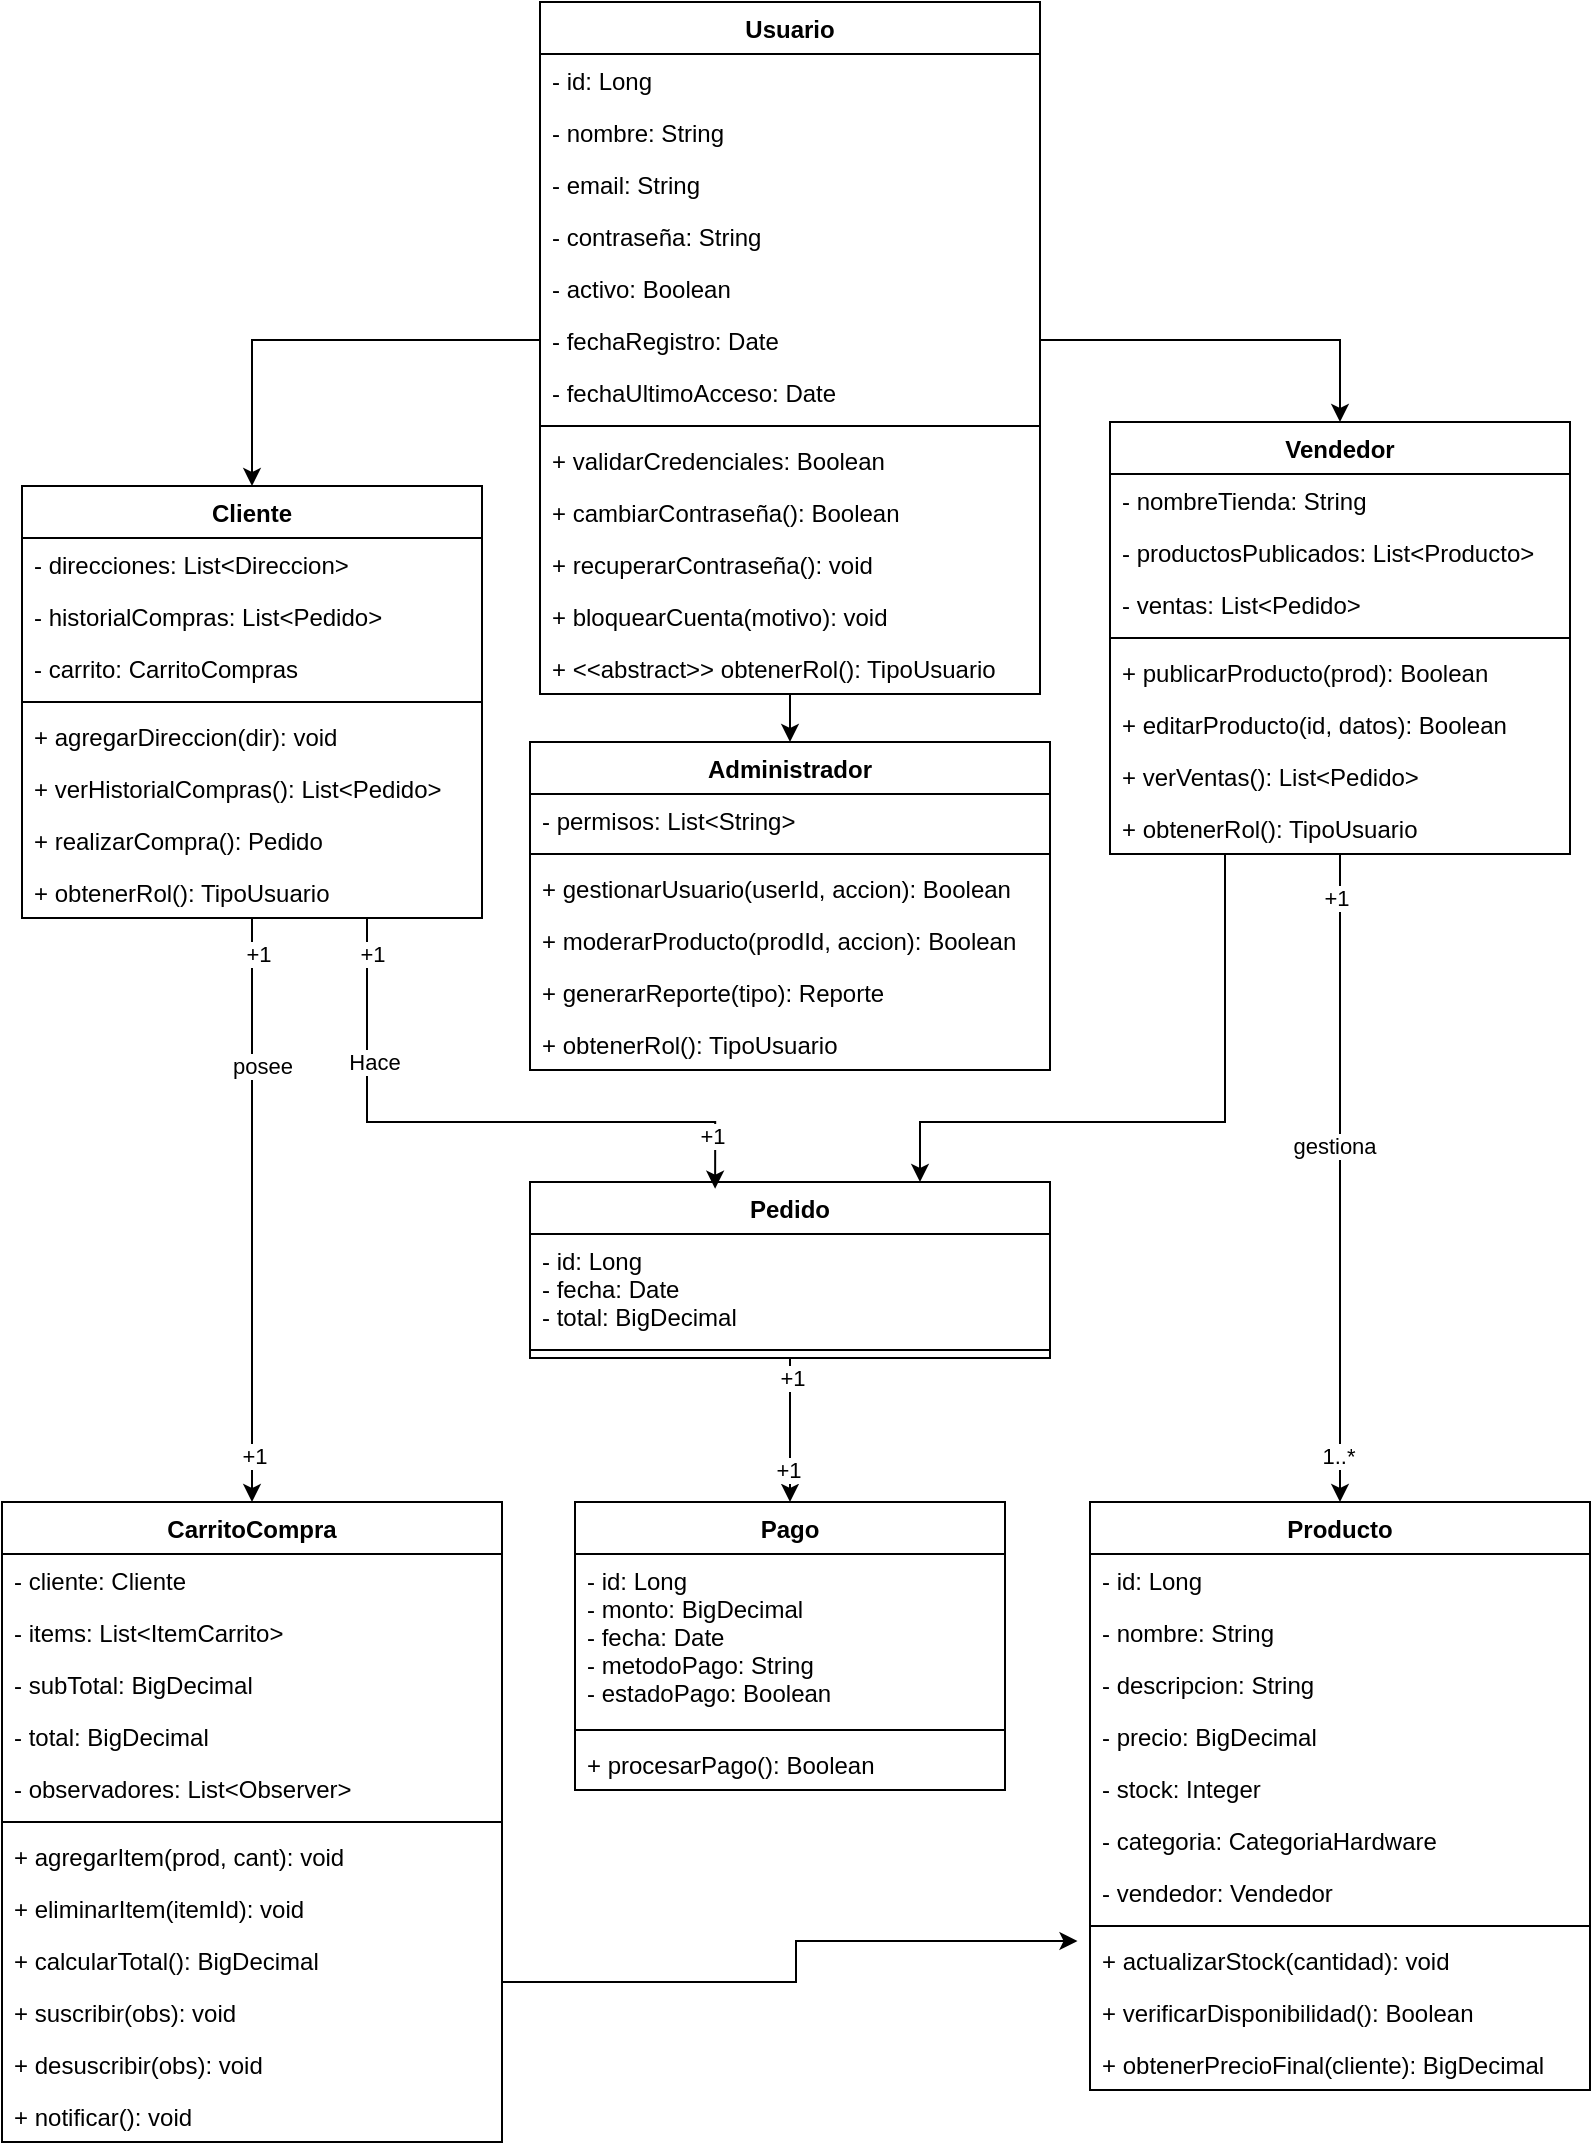 <mxfile version="28.1.2">
  <diagram name="Página-1" id="jW9kbuQpjOdJ_0OzDTJN">
    <mxGraphModel dx="1864" dy="1172" grid="1" gridSize="10" guides="1" tooltips="1" connect="1" arrows="1" fold="1" page="1" pageScale="1" pageWidth="827" pageHeight="1169" math="0" shadow="0">
      <root>
        <mxCell id="0" />
        <mxCell id="1" parent="0" />
        <mxCell id="L4ZC7dG618Y837TacCDB-95" style="edgeStyle=orthogonalEdgeStyle;rounded=0;orthogonalLoop=1;jettySize=auto;html=1;entryX=0.5;entryY=0;entryDx=0;entryDy=0;" parent="1" source="L4ZC7dG618Y837TacCDB-1" target="L4ZC7dG618Y837TacCDB-33" edge="1">
          <mxGeometry relative="1" as="geometry" />
        </mxCell>
        <mxCell id="L4ZC7dG618Y837TacCDB-1" value="Usuario" style="swimlane;fontStyle=1;childLayout=stackLayout;horizontal=1;startSize=26;horizontalStack=0;resizeParent=1;resizeParentMax=0;resizeLast=0;collapsible=1;marginBottom=0;" parent="1" vertex="1">
          <mxGeometry x="-545" y="20" width="250" height="346" as="geometry" />
        </mxCell>
        <mxCell id="L4ZC7dG618Y837TacCDB-2" value="- id: Long" style="text;strokeColor=none;fillColor=none;align=left;verticalAlign=top;spacingLeft=4;spacingRight=4;overflow=hidden;rotatable=0;points=[[0,0.5],[1,0.5]];portConstraint=eastwest;" parent="L4ZC7dG618Y837TacCDB-1" vertex="1">
          <mxGeometry y="26" width="250" height="26" as="geometry" />
        </mxCell>
        <mxCell id="L4ZC7dG618Y837TacCDB-3" value="- nombre: String" style="text;strokeColor=none;fillColor=none;align=left;verticalAlign=top;spacingLeft=4;spacingRight=4;overflow=hidden;rotatable=0;points=[[0,0.5],[1,0.5]];portConstraint=eastwest;" parent="L4ZC7dG618Y837TacCDB-1" vertex="1">
          <mxGeometry y="52" width="250" height="26" as="geometry" />
        </mxCell>
        <mxCell id="L4ZC7dG618Y837TacCDB-4" value="- email: String" style="text;strokeColor=none;fillColor=none;align=left;verticalAlign=top;spacingLeft=4;spacingRight=4;overflow=hidden;rotatable=0;points=[[0,0.5],[1,0.5]];portConstraint=eastwest;" parent="L4ZC7dG618Y837TacCDB-1" vertex="1">
          <mxGeometry y="78" width="250" height="26" as="geometry" />
        </mxCell>
        <mxCell id="L4ZC7dG618Y837TacCDB-5" value="- contraseña: String" style="text;strokeColor=none;fillColor=none;align=left;verticalAlign=top;spacingLeft=4;spacingRight=4;overflow=hidden;rotatable=0;points=[[0,0.5],[1,0.5]];portConstraint=eastwest;" parent="L4ZC7dG618Y837TacCDB-1" vertex="1">
          <mxGeometry y="104" width="250" height="26" as="geometry" />
        </mxCell>
        <mxCell id="L4ZC7dG618Y837TacCDB-6" value="- activo: Boolean" style="text;strokeColor=none;fillColor=none;align=left;verticalAlign=top;spacingLeft=4;spacingRight=4;overflow=hidden;rotatable=0;points=[[0,0.5],[1,0.5]];portConstraint=eastwest;" parent="L4ZC7dG618Y837TacCDB-1" vertex="1">
          <mxGeometry y="130" width="250" height="26" as="geometry" />
        </mxCell>
        <mxCell id="L4ZC7dG618Y837TacCDB-7" value="- fechaRegistro: Date" style="text;strokeColor=none;fillColor=none;align=left;verticalAlign=top;spacingLeft=4;spacingRight=4;overflow=hidden;rotatable=0;points=[[0,0.5],[1,0.5]];portConstraint=eastwest;" parent="L4ZC7dG618Y837TacCDB-1" vertex="1">
          <mxGeometry y="156" width="250" height="26" as="geometry" />
        </mxCell>
        <mxCell id="L4ZC7dG618Y837TacCDB-8" value="- fechaUltimoAcceso: Date" style="text;strokeColor=none;fillColor=none;align=left;verticalAlign=top;spacingLeft=4;spacingRight=4;overflow=hidden;rotatable=0;points=[[0,0.5],[1,0.5]];portConstraint=eastwest;" parent="L4ZC7dG618Y837TacCDB-1" vertex="1">
          <mxGeometry y="182" width="250" height="26" as="geometry" />
        </mxCell>
        <mxCell id="L4ZC7dG618Y837TacCDB-9" value="" style="line;strokeWidth=1;fillColor=none;align=left;verticalAlign=middle;spacingTop=-1;spacingLeft=3;spacingRight=3;rotatable=0;labelPosition=right;points=[];portConstraint=eastwest;" parent="L4ZC7dG618Y837TacCDB-1" vertex="1">
          <mxGeometry y="208" width="250" height="8" as="geometry" />
        </mxCell>
        <mxCell id="L4ZC7dG618Y837TacCDB-10" value="+ validarCredenciales: Boolean" style="text;strokeColor=none;fillColor=none;align=left;verticalAlign=top;spacingLeft=4;spacingRight=4;overflow=hidden;rotatable=0;points=[[0,0.5],[1,0.5]];portConstraint=eastwest;" parent="L4ZC7dG618Y837TacCDB-1" vertex="1">
          <mxGeometry y="216" width="250" height="26" as="geometry" />
        </mxCell>
        <mxCell id="L4ZC7dG618Y837TacCDB-11" value="+ cambiarContraseña(): Boolean" style="text;strokeColor=none;fillColor=none;align=left;verticalAlign=top;spacingLeft=4;spacingRight=4;overflow=hidden;rotatable=0;points=[[0,0.5],[1,0.5]];portConstraint=eastwest;" parent="L4ZC7dG618Y837TacCDB-1" vertex="1">
          <mxGeometry y="242" width="250" height="26" as="geometry" />
        </mxCell>
        <mxCell id="L4ZC7dG618Y837TacCDB-12" value="+ recuperarContraseña(): void" style="text;strokeColor=none;fillColor=none;align=left;verticalAlign=top;spacingLeft=4;spacingRight=4;overflow=hidden;rotatable=0;points=[[0,0.5],[1,0.5]];portConstraint=eastwest;" parent="L4ZC7dG618Y837TacCDB-1" vertex="1">
          <mxGeometry y="268" width="250" height="26" as="geometry" />
        </mxCell>
        <mxCell id="L4ZC7dG618Y837TacCDB-13" value="+ bloquearCuenta(motivo): void" style="text;strokeColor=none;fillColor=none;align=left;verticalAlign=top;spacingLeft=4;spacingRight=4;overflow=hidden;rotatable=0;points=[[0,0.5],[1,0.5]];portConstraint=eastwest;" parent="L4ZC7dG618Y837TacCDB-1" vertex="1">
          <mxGeometry y="294" width="250" height="26" as="geometry" />
        </mxCell>
        <mxCell id="L4ZC7dG618Y837TacCDB-14" value="+ &lt;&lt;abstract&gt;&gt; obtenerRol(): TipoUsuario" style="text;strokeColor=none;fillColor=none;align=left;verticalAlign=top;spacingLeft=4;spacingRight=4;overflow=hidden;rotatable=0;points=[[0,0.5],[1,0.5]];portConstraint=eastwest;" parent="L4ZC7dG618Y837TacCDB-1" vertex="1">
          <mxGeometry y="320" width="250" height="26" as="geometry" />
        </mxCell>
        <mxCell id="L4ZC7dG618Y837TacCDB-98" style="edgeStyle=orthogonalEdgeStyle;rounded=0;orthogonalLoop=1;jettySize=auto;html=1;" parent="1" source="L4ZC7dG618Y837TacCDB-15" target="L4ZC7dG618Y837TacCDB-62" edge="1">
          <mxGeometry relative="1" as="geometry" />
        </mxCell>
        <mxCell id="L4ZC7dG618Y837TacCDB-100" value="posee" style="edgeLabel;html=1;align=center;verticalAlign=middle;resizable=0;points=[];" parent="L4ZC7dG618Y837TacCDB-98" vertex="1" connectable="0">
          <mxGeometry x="-0.498" y="5" relative="1" as="geometry">
            <mxPoint as="offset" />
          </mxGeometry>
        </mxCell>
        <mxCell id="mpcL3ybVl9JiHwsFbHi3-34" value="+1" style="edgeLabel;html=1;align=center;verticalAlign=middle;resizable=0;points=[];" vertex="1" connectable="0" parent="L4ZC7dG618Y837TacCDB-98">
          <mxGeometry x="-0.876" y="3" relative="1" as="geometry">
            <mxPoint as="offset" />
          </mxGeometry>
        </mxCell>
        <mxCell id="mpcL3ybVl9JiHwsFbHi3-35" value="+1" style="edgeLabel;html=1;align=center;verticalAlign=middle;resizable=0;points=[];" vertex="1" connectable="0" parent="L4ZC7dG618Y837TacCDB-98">
          <mxGeometry x="0.84" y="1" relative="1" as="geometry">
            <mxPoint as="offset" />
          </mxGeometry>
        </mxCell>
        <mxCell id="L4ZC7dG618Y837TacCDB-15" value="Cliente" style="swimlane;fontStyle=1;childLayout=stackLayout;horizontal=1;startSize=26;horizontalStack=0;resizeParent=1;resizeParentMax=0;resizeLast=0;collapsible=1;marginBottom=0;" parent="1" vertex="1">
          <mxGeometry x="-804" y="262" width="230" height="216" as="geometry" />
        </mxCell>
        <mxCell id="L4ZC7dG618Y837TacCDB-16" value="- direcciones: List&lt;Direccion&gt;" style="text;strokeColor=none;fillColor=none;align=left;verticalAlign=top;spacingLeft=4;spacingRight=4;overflow=hidden;rotatable=0;points=[[0,0.5],[1,0.5]];portConstraint=eastwest;" parent="L4ZC7dG618Y837TacCDB-15" vertex="1">
          <mxGeometry y="26" width="230" height="26" as="geometry" />
        </mxCell>
        <mxCell id="L4ZC7dG618Y837TacCDB-17" value="- historialCompras: List&lt;Pedido&gt;" style="text;strokeColor=none;fillColor=none;align=left;verticalAlign=top;spacingLeft=4;spacingRight=4;overflow=hidden;rotatable=0;points=[[0,0.5],[1,0.5]];portConstraint=eastwest;" parent="L4ZC7dG618Y837TacCDB-15" vertex="1">
          <mxGeometry y="52" width="230" height="26" as="geometry" />
        </mxCell>
        <mxCell id="L4ZC7dG618Y837TacCDB-18" value="- carrito: CarritoCompras" style="text;strokeColor=none;fillColor=none;align=left;verticalAlign=top;spacingLeft=4;spacingRight=4;overflow=hidden;rotatable=0;points=[[0,0.5],[1,0.5]];portConstraint=eastwest;" parent="L4ZC7dG618Y837TacCDB-15" vertex="1">
          <mxGeometry y="78" width="230" height="26" as="geometry" />
        </mxCell>
        <mxCell id="L4ZC7dG618Y837TacCDB-19" value="" style="line;strokeWidth=1;fillColor=none;align=left;verticalAlign=middle;spacingTop=-1;spacingLeft=3;spacingRight=3;rotatable=0;labelPosition=right;points=[];portConstraint=eastwest;" parent="L4ZC7dG618Y837TacCDB-15" vertex="1">
          <mxGeometry y="104" width="230" height="8" as="geometry" />
        </mxCell>
        <mxCell id="L4ZC7dG618Y837TacCDB-20" value="+ agregarDireccion(dir): void" style="text;strokeColor=none;fillColor=none;align=left;verticalAlign=top;spacingLeft=4;spacingRight=4;overflow=hidden;rotatable=0;points=[[0,0.5],[1,0.5]];portConstraint=eastwest;" parent="L4ZC7dG618Y837TacCDB-15" vertex="1">
          <mxGeometry y="112" width="230" height="26" as="geometry" />
        </mxCell>
        <mxCell id="L4ZC7dG618Y837TacCDB-21" value="+ verHistorialCompras(): List&lt;Pedido&gt;" style="text;strokeColor=none;fillColor=none;align=left;verticalAlign=top;spacingLeft=4;spacingRight=4;overflow=hidden;rotatable=0;points=[[0,0.5],[1,0.5]];portConstraint=eastwest;" parent="L4ZC7dG618Y837TacCDB-15" vertex="1">
          <mxGeometry y="138" width="230" height="26" as="geometry" />
        </mxCell>
        <mxCell id="L4ZC7dG618Y837TacCDB-22" value="+ realizarCompra(): Pedido" style="text;strokeColor=none;fillColor=none;align=left;verticalAlign=top;spacingLeft=4;spacingRight=4;overflow=hidden;rotatable=0;points=[[0,0.5],[1,0.5]];portConstraint=eastwest;" parent="L4ZC7dG618Y837TacCDB-15" vertex="1">
          <mxGeometry y="164" width="230" height="26" as="geometry" />
        </mxCell>
        <mxCell id="L4ZC7dG618Y837TacCDB-23" value="+ obtenerRol(): TipoUsuario" style="text;strokeColor=none;fillColor=none;align=left;verticalAlign=top;spacingLeft=4;spacingRight=4;overflow=hidden;rotatable=0;points=[[0,0.5],[1,0.5]];portConstraint=eastwest;" parent="L4ZC7dG618Y837TacCDB-15" vertex="1">
          <mxGeometry y="190" width="230" height="26" as="geometry" />
        </mxCell>
        <mxCell id="L4ZC7dG618Y837TacCDB-97" style="edgeStyle=orthogonalEdgeStyle;rounded=0;orthogonalLoop=1;jettySize=auto;html=1;" parent="1" source="L4ZC7dG618Y837TacCDB-24" target="L4ZC7dG618Y837TacCDB-40" edge="1">
          <mxGeometry relative="1" as="geometry" />
        </mxCell>
        <mxCell id="L4ZC7dG618Y837TacCDB-99" value="gestiona" style="edgeLabel;html=1;align=center;verticalAlign=middle;resizable=0;points=[];" parent="L4ZC7dG618Y837TacCDB-97" vertex="1" connectable="0">
          <mxGeometry x="-0.101" y="-4" relative="1" as="geometry">
            <mxPoint x="1" as="offset" />
          </mxGeometry>
        </mxCell>
        <mxCell id="mpcL3ybVl9JiHwsFbHi3-41" value="+1" style="edgeLabel;html=1;align=center;verticalAlign=middle;resizable=0;points=[];" vertex="1" connectable="0" parent="L4ZC7dG618Y837TacCDB-97">
          <mxGeometry x="-0.864" y="-2" relative="1" as="geometry">
            <mxPoint as="offset" />
          </mxGeometry>
        </mxCell>
        <mxCell id="mpcL3ybVl9JiHwsFbHi3-42" value="1..*" style="edgeLabel;html=1;align=center;verticalAlign=middle;resizable=0;points=[];" vertex="1" connectable="0" parent="L4ZC7dG618Y837TacCDB-97">
          <mxGeometry x="0.855" y="-1" relative="1" as="geometry">
            <mxPoint as="offset" />
          </mxGeometry>
        </mxCell>
        <mxCell id="mpcL3ybVl9JiHwsFbHi3-12" style="edgeStyle=orthogonalEdgeStyle;rounded=0;orthogonalLoop=1;jettySize=auto;html=1;exitX=0.25;exitY=1;exitDx=0;exitDy=0;entryX=0.75;entryY=0;entryDx=0;entryDy=0;" edge="1" parent="1" source="L4ZC7dG618Y837TacCDB-24" target="mpcL3ybVl9JiHwsFbHi3-3">
          <mxGeometry relative="1" as="geometry">
            <Array as="points">
              <mxPoint x="-202" y="580" />
              <mxPoint x="-355" y="580" />
            </Array>
          </mxGeometry>
        </mxCell>
        <mxCell id="L4ZC7dG618Y837TacCDB-24" value="Vendedor" style="swimlane;fontStyle=1;childLayout=stackLayout;horizontal=1;startSize=26;horizontalStack=0;resizeParent=1;resizeParentMax=0;resizeLast=0;collapsible=1;marginBottom=0;" parent="1" vertex="1">
          <mxGeometry x="-260" y="230" width="230" height="216" as="geometry" />
        </mxCell>
        <mxCell id="L4ZC7dG618Y837TacCDB-25" value="- nombreTienda: String" style="text;strokeColor=none;fillColor=none;align=left;verticalAlign=top;spacingLeft=4;spacingRight=4;overflow=hidden;rotatable=0;points=[[0,0.5],[1,0.5]];portConstraint=eastwest;" parent="L4ZC7dG618Y837TacCDB-24" vertex="1">
          <mxGeometry y="26" width="230" height="26" as="geometry" />
        </mxCell>
        <mxCell id="L4ZC7dG618Y837TacCDB-26" value="- productosPublicados: List&lt;Producto&gt;" style="text;strokeColor=none;fillColor=none;align=left;verticalAlign=top;spacingLeft=4;spacingRight=4;overflow=hidden;rotatable=0;points=[[0,0.5],[1,0.5]];portConstraint=eastwest;" parent="L4ZC7dG618Y837TacCDB-24" vertex="1">
          <mxGeometry y="52" width="230" height="26" as="geometry" />
        </mxCell>
        <mxCell id="L4ZC7dG618Y837TacCDB-27" value="- ventas: List&lt;Pedido&gt;" style="text;strokeColor=none;fillColor=none;align=left;verticalAlign=top;spacingLeft=4;spacingRight=4;overflow=hidden;rotatable=0;points=[[0,0.5],[1,0.5]];portConstraint=eastwest;" parent="L4ZC7dG618Y837TacCDB-24" vertex="1">
          <mxGeometry y="78" width="230" height="26" as="geometry" />
        </mxCell>
        <mxCell id="L4ZC7dG618Y837TacCDB-28" value="" style="line;strokeWidth=1;fillColor=none;align=left;verticalAlign=middle;spacingTop=-1;spacingLeft=3;spacingRight=3;rotatable=0;labelPosition=right;points=[];portConstraint=eastwest;" parent="L4ZC7dG618Y837TacCDB-24" vertex="1">
          <mxGeometry y="104" width="230" height="8" as="geometry" />
        </mxCell>
        <mxCell id="L4ZC7dG618Y837TacCDB-29" value="+ publicarProducto(prod): Boolean" style="text;strokeColor=none;fillColor=none;align=left;verticalAlign=top;spacingLeft=4;spacingRight=4;overflow=hidden;rotatable=0;points=[[0,0.5],[1,0.5]];portConstraint=eastwest;" parent="L4ZC7dG618Y837TacCDB-24" vertex="1">
          <mxGeometry y="112" width="230" height="26" as="geometry" />
        </mxCell>
        <mxCell id="L4ZC7dG618Y837TacCDB-30" value="+ editarProducto(id, datos): Boolean" style="text;strokeColor=none;fillColor=none;align=left;verticalAlign=top;spacingLeft=4;spacingRight=4;overflow=hidden;rotatable=0;points=[[0,0.5],[1,0.5]];portConstraint=eastwest;" parent="L4ZC7dG618Y837TacCDB-24" vertex="1">
          <mxGeometry y="138" width="230" height="26" as="geometry" />
        </mxCell>
        <mxCell id="L4ZC7dG618Y837TacCDB-31" value="+ verVentas(): List&lt;Pedido&gt;" style="text;strokeColor=none;fillColor=none;align=left;verticalAlign=top;spacingLeft=4;spacingRight=4;overflow=hidden;rotatable=0;points=[[0,0.5],[1,0.5]];portConstraint=eastwest;" parent="L4ZC7dG618Y837TacCDB-24" vertex="1">
          <mxGeometry y="164" width="230" height="26" as="geometry" />
        </mxCell>
        <mxCell id="L4ZC7dG618Y837TacCDB-32" value="+ obtenerRol(): TipoUsuario" style="text;strokeColor=none;fillColor=none;align=left;verticalAlign=top;spacingLeft=4;spacingRight=4;overflow=hidden;rotatable=0;points=[[0,0.5],[1,0.5]];portConstraint=eastwest;" parent="L4ZC7dG618Y837TacCDB-24" vertex="1">
          <mxGeometry y="190" width="230" height="26" as="geometry" />
        </mxCell>
        <mxCell id="L4ZC7dG618Y837TacCDB-33" value="Administrador" style="swimlane;fontStyle=1;childLayout=stackLayout;horizontal=1;startSize=26;horizontalStack=0;resizeParent=1;resizeParentMax=0;resizeLast=0;collapsible=1;marginBottom=0;" parent="1" vertex="1">
          <mxGeometry x="-550" y="390" width="260" height="164" as="geometry" />
        </mxCell>
        <mxCell id="L4ZC7dG618Y837TacCDB-34" value="- permisos: List&lt;String&gt;" style="text;strokeColor=none;fillColor=none;align=left;verticalAlign=top;spacingLeft=4;spacingRight=4;overflow=hidden;rotatable=0;points=[[0,0.5],[1,0.5]];portConstraint=eastwest;" parent="L4ZC7dG618Y837TacCDB-33" vertex="1">
          <mxGeometry y="26" width="260" height="26" as="geometry" />
        </mxCell>
        <mxCell id="L4ZC7dG618Y837TacCDB-35" value="" style="line;strokeWidth=1;fillColor=none;align=left;verticalAlign=middle;spacingTop=-1;spacingLeft=3;spacingRight=3;rotatable=0;labelPosition=right;points=[];portConstraint=eastwest;" parent="L4ZC7dG618Y837TacCDB-33" vertex="1">
          <mxGeometry y="52" width="260" height="8" as="geometry" />
        </mxCell>
        <mxCell id="L4ZC7dG618Y837TacCDB-36" value="+ gestionarUsuario(userId, accion): Boolean" style="text;strokeColor=none;fillColor=none;align=left;verticalAlign=top;spacingLeft=4;spacingRight=4;overflow=hidden;rotatable=0;points=[[0,0.5],[1,0.5]];portConstraint=eastwest;" parent="L4ZC7dG618Y837TacCDB-33" vertex="1">
          <mxGeometry y="60" width="260" height="26" as="geometry" />
        </mxCell>
        <mxCell id="L4ZC7dG618Y837TacCDB-37" value="+ moderarProducto(prodId, accion): Boolean" style="text;strokeColor=none;fillColor=none;align=left;verticalAlign=top;spacingLeft=4;spacingRight=4;overflow=hidden;rotatable=0;points=[[0,0.5],[1,0.5]];portConstraint=eastwest;" parent="L4ZC7dG618Y837TacCDB-33" vertex="1">
          <mxGeometry y="86" width="260" height="26" as="geometry" />
        </mxCell>
        <mxCell id="L4ZC7dG618Y837TacCDB-38" value="+ generarReporte(tipo): Reporte" style="text;strokeColor=none;fillColor=none;align=left;verticalAlign=top;spacingLeft=4;spacingRight=4;overflow=hidden;rotatable=0;points=[[0,0.5],[1,0.5]];portConstraint=eastwest;" parent="L4ZC7dG618Y837TacCDB-33" vertex="1">
          <mxGeometry y="112" width="260" height="26" as="geometry" />
        </mxCell>
        <mxCell id="L4ZC7dG618Y837TacCDB-39" value="+ obtenerRol(): TipoUsuario" style="text;strokeColor=none;fillColor=none;align=left;verticalAlign=top;spacingLeft=4;spacingRight=4;overflow=hidden;rotatable=0;points=[[0,0.5],[1,0.5]];portConstraint=eastwest;" parent="L4ZC7dG618Y837TacCDB-33" vertex="1">
          <mxGeometry y="138" width="260" height="26" as="geometry" />
        </mxCell>
        <mxCell id="L4ZC7dG618Y837TacCDB-40" value="Producto" style="swimlane;fontStyle=1;childLayout=stackLayout;horizontal=1;startSize=26;horizontalStack=0;resizeParent=1;resizeParentMax=0;resizeLast=0;collapsible=1;marginBottom=0;" parent="1" vertex="1">
          <mxGeometry x="-270" y="770" width="250" height="294" as="geometry" />
        </mxCell>
        <mxCell id="L4ZC7dG618Y837TacCDB-41" value="- id: Long" style="text;strokeColor=none;fillColor=none;align=left;verticalAlign=top;spacingLeft=4;spacingRight=4;overflow=hidden;rotatable=0;points=[[0,0.5],[1,0.5]];portConstraint=eastwest;" parent="L4ZC7dG618Y837TacCDB-40" vertex="1">
          <mxGeometry y="26" width="250" height="26" as="geometry" />
        </mxCell>
        <mxCell id="L4ZC7dG618Y837TacCDB-42" value="- nombre: String" style="text;strokeColor=none;fillColor=none;align=left;verticalAlign=top;spacingLeft=4;spacingRight=4;overflow=hidden;rotatable=0;points=[[0,0.5],[1,0.5]];portConstraint=eastwest;" parent="L4ZC7dG618Y837TacCDB-40" vertex="1">
          <mxGeometry y="52" width="250" height="26" as="geometry" />
        </mxCell>
        <mxCell id="L4ZC7dG618Y837TacCDB-43" value="- descripcion: String" style="text;strokeColor=none;fillColor=none;align=left;verticalAlign=top;spacingLeft=4;spacingRight=4;overflow=hidden;rotatable=0;points=[[0,0.5],[1,0.5]];portConstraint=eastwest;" parent="L4ZC7dG618Y837TacCDB-40" vertex="1">
          <mxGeometry y="78" width="250" height="26" as="geometry" />
        </mxCell>
        <mxCell id="L4ZC7dG618Y837TacCDB-44" value="- precio: BigDecimal" style="text;strokeColor=none;fillColor=none;align=left;verticalAlign=top;spacingLeft=4;spacingRight=4;overflow=hidden;rotatable=0;points=[[0,0.5],[1,0.5]];portConstraint=eastwest;" parent="L4ZC7dG618Y837TacCDB-40" vertex="1">
          <mxGeometry y="104" width="250" height="26" as="geometry" />
        </mxCell>
        <mxCell id="L4ZC7dG618Y837TacCDB-45" value="- stock: Integer" style="text;strokeColor=none;fillColor=none;align=left;verticalAlign=top;spacingLeft=4;spacingRight=4;overflow=hidden;rotatable=0;points=[[0,0.5],[1,0.5]];portConstraint=eastwest;" parent="L4ZC7dG618Y837TacCDB-40" vertex="1">
          <mxGeometry y="130" width="250" height="26" as="geometry" />
        </mxCell>
        <mxCell id="L4ZC7dG618Y837TacCDB-46" value="- categoria: CategoriaHardware" style="text;strokeColor=none;fillColor=none;align=left;verticalAlign=top;spacingLeft=4;spacingRight=4;overflow=hidden;rotatable=0;points=[[0,0.5],[1,0.5]];portConstraint=eastwest;" parent="L4ZC7dG618Y837TacCDB-40" vertex="1">
          <mxGeometry y="156" width="250" height="26" as="geometry" />
        </mxCell>
        <mxCell id="L4ZC7dG618Y837TacCDB-47" value="- vendedor: Vendedor" style="text;strokeColor=none;fillColor=none;align=left;verticalAlign=top;spacingLeft=4;spacingRight=4;overflow=hidden;rotatable=0;points=[[0,0.5],[1,0.5]];portConstraint=eastwest;" parent="L4ZC7dG618Y837TacCDB-40" vertex="1">
          <mxGeometry y="182" width="250" height="26" as="geometry" />
        </mxCell>
        <mxCell id="L4ZC7dG618Y837TacCDB-48" value="" style="line;strokeWidth=1;fillColor=none;align=left;verticalAlign=middle;spacingTop=-1;spacingLeft=3;spacingRight=3;rotatable=0;labelPosition=right;points=[];portConstraint=eastwest;" parent="L4ZC7dG618Y837TacCDB-40" vertex="1">
          <mxGeometry y="208" width="250" height="8" as="geometry" />
        </mxCell>
        <mxCell id="L4ZC7dG618Y837TacCDB-49" value="+ actualizarStock(cantidad): void" style="text;strokeColor=none;fillColor=none;align=left;verticalAlign=top;spacingLeft=4;spacingRight=4;overflow=hidden;rotatable=0;points=[[0,0.5],[1,0.5]];portConstraint=eastwest;" parent="L4ZC7dG618Y837TacCDB-40" vertex="1">
          <mxGeometry y="216" width="250" height="26" as="geometry" />
        </mxCell>
        <mxCell id="L4ZC7dG618Y837TacCDB-50" value="+ verificarDisponibilidad(): Boolean" style="text;strokeColor=none;fillColor=none;align=left;verticalAlign=top;spacingLeft=4;spacingRight=4;overflow=hidden;rotatable=0;points=[[0,0.5],[1,0.5]];portConstraint=eastwest;" parent="L4ZC7dG618Y837TacCDB-40" vertex="1">
          <mxGeometry y="242" width="250" height="26" as="geometry" />
        </mxCell>
        <mxCell id="L4ZC7dG618Y837TacCDB-51" value="+ obtenerPrecioFinal(cliente): BigDecimal" style="text;strokeColor=none;fillColor=none;align=left;verticalAlign=top;spacingLeft=4;spacingRight=4;overflow=hidden;rotatable=0;points=[[0,0.5],[1,0.5]];portConstraint=eastwest;" parent="L4ZC7dG618Y837TacCDB-40" vertex="1">
          <mxGeometry y="268" width="250" height="26" as="geometry" />
        </mxCell>
        <mxCell id="L4ZC7dG618Y837TacCDB-62" value="CarritoCompra" style="swimlane;fontStyle=1;childLayout=stackLayout;horizontal=1;startSize=26;horizontalStack=0;resizeParent=1;resizeParentMax=0;resizeLast=0;collapsible=1;marginBottom=0;" parent="1" vertex="1">
          <mxGeometry x="-814" y="770" width="250" height="320" as="geometry" />
        </mxCell>
        <mxCell id="L4ZC7dG618Y837TacCDB-63" value="- cliente: Cliente" style="text;strokeColor=none;fillColor=none;align=left;verticalAlign=top;spacingLeft=4;spacingRight=4;overflow=hidden;rotatable=0;points=[[0,0.5],[1,0.5]];portConstraint=eastwest;" parent="L4ZC7dG618Y837TacCDB-62" vertex="1">
          <mxGeometry y="26" width="250" height="26" as="geometry" />
        </mxCell>
        <mxCell id="L4ZC7dG618Y837TacCDB-64" value="- items: List&lt;ItemCarrito&gt;" style="text;strokeColor=none;fillColor=none;align=left;verticalAlign=top;spacingLeft=4;spacingRight=4;overflow=hidden;rotatable=0;points=[[0,0.5],[1,0.5]];portConstraint=eastwest;" parent="L4ZC7dG618Y837TacCDB-62" vertex="1">
          <mxGeometry y="52" width="250" height="26" as="geometry" />
        </mxCell>
        <mxCell id="L4ZC7dG618Y837TacCDB-65" value="- subTotal: BigDecimal" style="text;strokeColor=none;fillColor=none;align=left;verticalAlign=top;spacingLeft=4;spacingRight=4;overflow=hidden;rotatable=0;points=[[0,0.5],[1,0.5]];portConstraint=eastwest;" parent="L4ZC7dG618Y837TacCDB-62" vertex="1">
          <mxGeometry y="78" width="250" height="26" as="geometry" />
        </mxCell>
        <mxCell id="mpcL3ybVl9JiHwsFbHi3-39" value="- total: BigDecimal" style="text;strokeColor=none;fillColor=none;align=left;verticalAlign=top;spacingLeft=4;spacingRight=4;overflow=hidden;rotatable=0;points=[[0,0.5],[1,0.5]];portConstraint=eastwest;" vertex="1" parent="L4ZC7dG618Y837TacCDB-62">
          <mxGeometry y="104" width="250" height="26" as="geometry" />
        </mxCell>
        <mxCell id="L4ZC7dG618Y837TacCDB-66" value="- observadores: List&lt;Observer&gt;" style="text;strokeColor=none;fillColor=none;align=left;verticalAlign=top;spacingLeft=4;spacingRight=4;overflow=hidden;rotatable=0;points=[[0,0.5],[1,0.5]];portConstraint=eastwest;" parent="L4ZC7dG618Y837TacCDB-62" vertex="1">
          <mxGeometry y="130" width="250" height="26" as="geometry" />
        </mxCell>
        <mxCell id="L4ZC7dG618Y837TacCDB-67" value="" style="line;strokeWidth=1;fillColor=none;align=left;verticalAlign=middle;spacingTop=-1;spacingLeft=3;spacingRight=3;rotatable=0;labelPosition=right;points=[];portConstraint=eastwest;" parent="L4ZC7dG618Y837TacCDB-62" vertex="1">
          <mxGeometry y="156" width="250" height="8" as="geometry" />
        </mxCell>
        <mxCell id="L4ZC7dG618Y837TacCDB-68" value="+ agregarItem(prod, cant): void" style="text;strokeColor=none;fillColor=none;align=left;verticalAlign=top;spacingLeft=4;spacingRight=4;overflow=hidden;rotatable=0;points=[[0,0.5],[1,0.5]];portConstraint=eastwest;" parent="L4ZC7dG618Y837TacCDB-62" vertex="1">
          <mxGeometry y="164" width="250" height="26" as="geometry" />
        </mxCell>
        <mxCell id="L4ZC7dG618Y837TacCDB-69" value="+ eliminarItem(itemId): void" style="text;strokeColor=none;fillColor=none;align=left;verticalAlign=top;spacingLeft=4;spacingRight=4;overflow=hidden;rotatable=0;points=[[0,0.5],[1,0.5]];portConstraint=eastwest;" parent="L4ZC7dG618Y837TacCDB-62" vertex="1">
          <mxGeometry y="190" width="250" height="26" as="geometry" />
        </mxCell>
        <mxCell id="L4ZC7dG618Y837TacCDB-70" value="+ calcularTotal(): BigDecimal" style="text;strokeColor=none;fillColor=none;align=left;verticalAlign=top;spacingLeft=4;spacingRight=4;overflow=hidden;rotatable=0;points=[[0,0.5],[1,0.5]];portConstraint=eastwest;" parent="L4ZC7dG618Y837TacCDB-62" vertex="1">
          <mxGeometry y="216" width="250" height="26" as="geometry" />
        </mxCell>
        <mxCell id="L4ZC7dG618Y837TacCDB-71" value="+ suscribir(obs): void" style="text;strokeColor=none;fillColor=none;align=left;verticalAlign=top;spacingLeft=4;spacingRight=4;overflow=hidden;rotatable=0;points=[[0,0.5],[1,0.5]];portConstraint=eastwest;" parent="L4ZC7dG618Y837TacCDB-62" vertex="1">
          <mxGeometry y="242" width="250" height="26" as="geometry" />
        </mxCell>
        <mxCell id="L4ZC7dG618Y837TacCDB-72" value="+ desuscribir(obs): void" style="text;strokeColor=none;fillColor=none;align=left;verticalAlign=top;spacingLeft=4;spacingRight=4;overflow=hidden;rotatable=0;points=[[0,0.5],[1,0.5]];portConstraint=eastwest;" parent="L4ZC7dG618Y837TacCDB-62" vertex="1">
          <mxGeometry y="268" width="250" height="26" as="geometry" />
        </mxCell>
        <mxCell id="L4ZC7dG618Y837TacCDB-73" value="+ notificar(): void" style="text;strokeColor=none;fillColor=none;align=left;verticalAlign=top;spacingLeft=4;spacingRight=4;overflow=hidden;rotatable=0;points=[[0,0.5],[1,0.5]];portConstraint=eastwest;" parent="L4ZC7dG618Y837TacCDB-62" vertex="1">
          <mxGeometry y="294" width="250" height="26" as="geometry" />
        </mxCell>
        <mxCell id="L4ZC7dG618Y837TacCDB-93" style="edgeStyle=orthogonalEdgeStyle;rounded=0;orthogonalLoop=1;jettySize=auto;html=1;exitX=0;exitY=0.5;exitDx=0;exitDy=0;entryX=0.5;entryY=0;entryDx=0;entryDy=0;" parent="1" source="L4ZC7dG618Y837TacCDB-7" target="L4ZC7dG618Y837TacCDB-15" edge="1">
          <mxGeometry relative="1" as="geometry" />
        </mxCell>
        <mxCell id="L4ZC7dG618Y837TacCDB-94" style="edgeStyle=orthogonalEdgeStyle;rounded=0;orthogonalLoop=1;jettySize=auto;html=1;exitX=1;exitY=0.5;exitDx=0;exitDy=0;" parent="1" source="L4ZC7dG618Y837TacCDB-7" target="L4ZC7dG618Y837TacCDB-24" edge="1">
          <mxGeometry relative="1" as="geometry" />
        </mxCell>
        <mxCell id="mpcL3ybVl9JiHwsFbHi3-27" style="edgeStyle=orthogonalEdgeStyle;rounded=0;orthogonalLoop=1;jettySize=auto;html=1;exitX=0.5;exitY=1;exitDx=0;exitDy=0;entryX=0.5;entryY=0;entryDx=0;entryDy=0;" edge="1" parent="1" source="mpcL3ybVl9JiHwsFbHi3-3" target="mpcL3ybVl9JiHwsFbHi3-23">
          <mxGeometry relative="1" as="geometry" />
        </mxCell>
        <mxCell id="mpcL3ybVl9JiHwsFbHi3-43" value="+1" style="edgeLabel;html=1;align=center;verticalAlign=middle;resizable=0;points=[];" vertex="1" connectable="0" parent="mpcL3ybVl9JiHwsFbHi3-27">
          <mxGeometry x="-0.738" y="1" relative="1" as="geometry">
            <mxPoint as="offset" />
          </mxGeometry>
        </mxCell>
        <mxCell id="mpcL3ybVl9JiHwsFbHi3-44" value="+1" style="edgeLabel;html=1;align=center;verticalAlign=middle;resizable=0;points=[];" vertex="1" connectable="0" parent="mpcL3ybVl9JiHwsFbHi3-27">
          <mxGeometry x="0.542" y="-1" relative="1" as="geometry">
            <mxPoint as="offset" />
          </mxGeometry>
        </mxCell>
        <mxCell id="mpcL3ybVl9JiHwsFbHi3-3" value="Pedido" style="swimlane;fontStyle=1;childLayout=stackLayout;horizontal=1;startSize=26;horizontalStack=0;resizeParent=1;resizeParentMax=0;resizeLast=0;collapsible=1;marginBottom=0;" vertex="1" parent="1">
          <mxGeometry x="-550" y="610" width="260" height="88" as="geometry" />
        </mxCell>
        <mxCell id="mpcL3ybVl9JiHwsFbHi3-4" value="- id: Long&#xa;- fecha: Date&#xa;- total: BigDecimal" style="text;strokeColor=none;fillColor=none;align=left;verticalAlign=top;spacingLeft=4;spacingRight=4;overflow=hidden;rotatable=0;points=[[0,0.5],[1,0.5]];portConstraint=eastwest;" vertex="1" parent="mpcL3ybVl9JiHwsFbHi3-3">
          <mxGeometry y="26" width="260" height="54" as="geometry" />
        </mxCell>
        <mxCell id="mpcL3ybVl9JiHwsFbHi3-5" value="" style="line;strokeWidth=1;fillColor=none;align=left;verticalAlign=middle;spacingTop=-1;spacingLeft=3;spacingRight=3;rotatable=0;labelPosition=right;points=[];portConstraint=eastwest;" vertex="1" parent="mpcL3ybVl9JiHwsFbHi3-3">
          <mxGeometry y="80" width="260" height="8" as="geometry" />
        </mxCell>
        <mxCell id="mpcL3ybVl9JiHwsFbHi3-11" style="edgeStyle=orthogonalEdgeStyle;rounded=0;orthogonalLoop=1;jettySize=auto;html=1;exitX=0.75;exitY=1;exitDx=0;exitDy=0;entryX=0.356;entryY=0.038;entryDx=0;entryDy=0;entryPerimeter=0;" edge="1" parent="1" source="L4ZC7dG618Y837TacCDB-15" target="mpcL3ybVl9JiHwsFbHi3-3">
          <mxGeometry relative="1" as="geometry">
            <Array as="points">
              <mxPoint x="-632" y="580" />
              <mxPoint x="-457" y="580" />
            </Array>
          </mxGeometry>
        </mxCell>
        <mxCell id="mpcL3ybVl9JiHwsFbHi3-36" value="+1" style="edgeLabel;html=1;align=center;verticalAlign=middle;resizable=0;points=[];" vertex="1" connectable="0" parent="mpcL3ybVl9JiHwsFbHi3-11">
          <mxGeometry x="-0.884" y="2" relative="1" as="geometry">
            <mxPoint as="offset" />
          </mxGeometry>
        </mxCell>
        <mxCell id="mpcL3ybVl9JiHwsFbHi3-37" value="+1" style="edgeLabel;html=1;align=center;verticalAlign=middle;resizable=0;points=[];" vertex="1" connectable="0" parent="mpcL3ybVl9JiHwsFbHi3-11">
          <mxGeometry x="0.83" y="-2" relative="1" as="geometry">
            <mxPoint as="offset" />
          </mxGeometry>
        </mxCell>
        <mxCell id="mpcL3ybVl9JiHwsFbHi3-38" value="Hace" style="edgeLabel;html=1;align=center;verticalAlign=middle;resizable=0;points=[];" vertex="1" connectable="0" parent="mpcL3ybVl9JiHwsFbHi3-11">
          <mxGeometry x="-0.535" y="3" relative="1" as="geometry">
            <mxPoint as="offset" />
          </mxGeometry>
        </mxCell>
        <mxCell id="mpcL3ybVl9JiHwsFbHi3-23" value="Pago" style="swimlane;fontStyle=1;childLayout=stackLayout;horizontal=1;startSize=26;horizontalStack=0;resizeParent=1;resizeParentMax=0;resizeLast=0;collapsible=1;marginBottom=0;" vertex="1" parent="1">
          <mxGeometry x="-527.5" y="770" width="215" height="144" as="geometry" />
        </mxCell>
        <mxCell id="mpcL3ybVl9JiHwsFbHi3-24" value="- id: Long&#xa;- monto: BigDecimal&#xa;- fecha: Date&#xa;- metodoPago: String&#xa;- estadoPago: Boolean" style="text;strokeColor=none;fillColor=none;align=left;verticalAlign=top;spacingLeft=4;spacingRight=4;overflow=hidden;rotatable=0;points=[[0,0.5],[1,0.5]];portConstraint=eastwest;" vertex="1" parent="mpcL3ybVl9JiHwsFbHi3-23">
          <mxGeometry y="26" width="215" height="84" as="geometry" />
        </mxCell>
        <mxCell id="mpcL3ybVl9JiHwsFbHi3-25" value="" style="line;strokeWidth=1;fillColor=none;align=left;verticalAlign=middle;spacingTop=-1;spacingLeft=3;spacingRight=3;rotatable=0;labelPosition=right;points=[];portConstraint=eastwest;" vertex="1" parent="mpcL3ybVl9JiHwsFbHi3-23">
          <mxGeometry y="110" width="215" height="8" as="geometry" />
        </mxCell>
        <mxCell id="mpcL3ybVl9JiHwsFbHi3-26" value="+ procesarPago(): Boolean" style="text;strokeColor=none;fillColor=none;align=left;verticalAlign=top;spacingLeft=4;spacingRight=4;overflow=hidden;rotatable=0;points=[[0,0.5],[1,0.5]];portConstraint=eastwest;" vertex="1" parent="mpcL3ybVl9JiHwsFbHi3-23">
          <mxGeometry y="118" width="215" height="26" as="geometry" />
        </mxCell>
        <mxCell id="mpcL3ybVl9JiHwsFbHi3-29" style="edgeStyle=orthogonalEdgeStyle;rounded=0;orthogonalLoop=1;jettySize=auto;html=1;exitX=1;exitY=0.75;exitDx=0;exitDy=0;entryX=-0.025;entryY=0.136;entryDx=0;entryDy=0;entryPerimeter=0;" edge="1" parent="1" source="L4ZC7dG618Y837TacCDB-62" target="L4ZC7dG618Y837TacCDB-49">
          <mxGeometry relative="1" as="geometry" />
        </mxCell>
      </root>
    </mxGraphModel>
  </diagram>
</mxfile>
